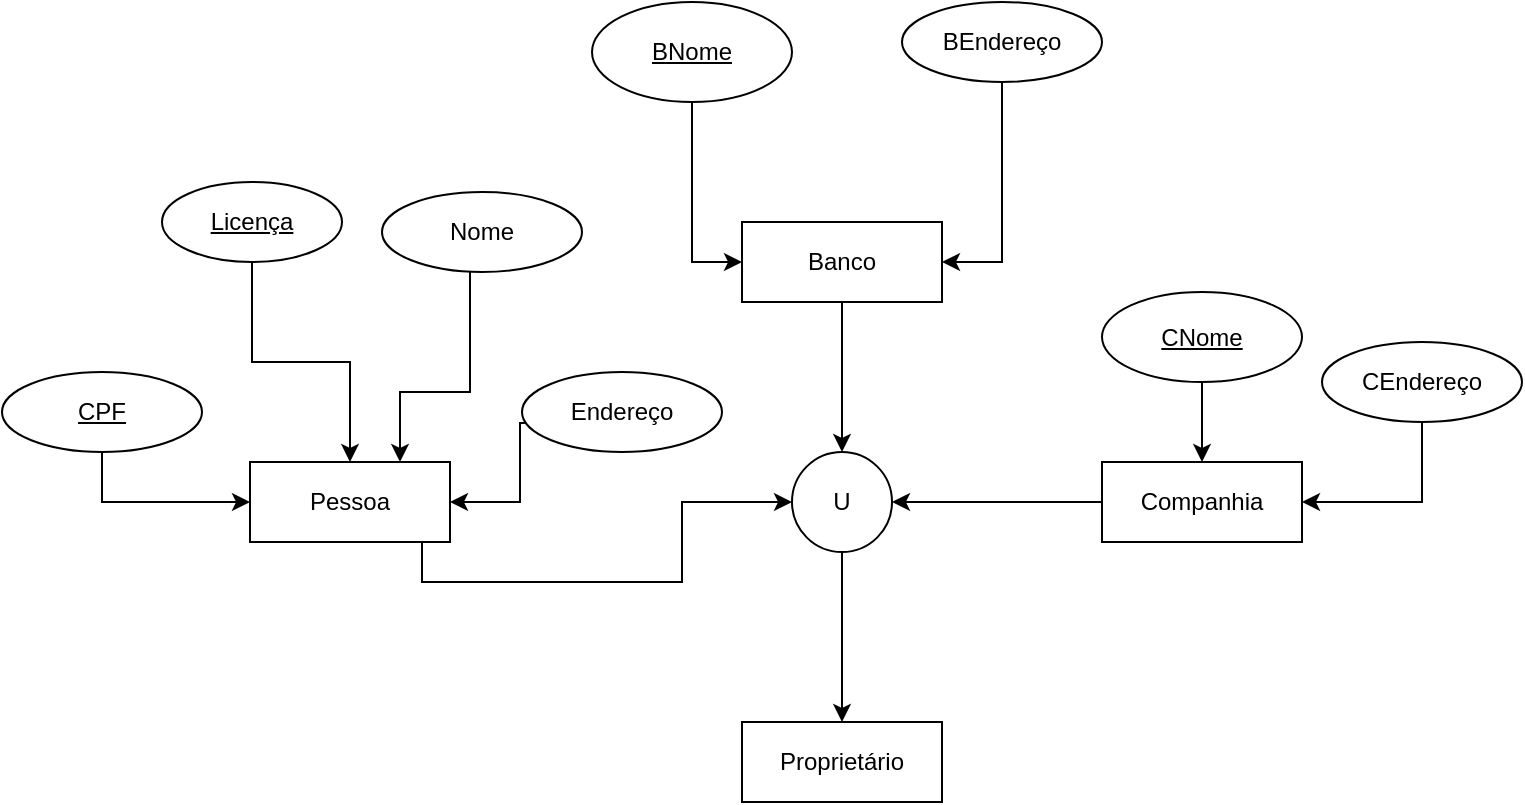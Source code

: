 <mxfile version="20.5.1" type="github">
  <diagram id="C5RBs43oDa-KdzZeNtuy" name="Page-1">
    <mxGraphModel dx="1281" dy="1716" grid="1" gridSize="10" guides="1" tooltips="1" connect="1" arrows="1" fold="1" page="1" pageScale="1" pageWidth="827" pageHeight="1169" math="0" shadow="0">
      <root>
        <mxCell id="WIyWlLk6GJQsqaUBKTNV-0" />
        <mxCell id="WIyWlLk6GJQsqaUBKTNV-1" parent="WIyWlLk6GJQsqaUBKTNV-0" />
        <mxCell id="z8WvfiQYLemXs3qPUtM0-5" style="edgeStyle=orthogonalEdgeStyle;rounded=0;orthogonalLoop=1;jettySize=auto;html=1;exitX=0.5;exitY=1;exitDx=0;exitDy=0;entryX=0;entryY=0.5;entryDx=0;entryDy=0;" edge="1" parent="WIyWlLk6GJQsqaUBKTNV-1" source="z8WvfiQYLemXs3qPUtM0-0" target="z8WvfiQYLemXs3qPUtM0-4">
          <mxGeometry relative="1" as="geometry">
            <Array as="points">
              <mxPoint x="220" y="240" />
              <mxPoint x="350" y="240" />
              <mxPoint x="350" y="200" />
            </Array>
          </mxGeometry>
        </mxCell>
        <mxCell id="z8WvfiQYLemXs3qPUtM0-0" value="&lt;font style=&quot;vertical-align: inherit;&quot;&gt;&lt;font style=&quot;vertical-align: inherit;&quot;&gt;Pessoa&lt;/font&gt;&lt;/font&gt;" style="whiteSpace=wrap;html=1;align=center;" vertex="1" parent="WIyWlLk6GJQsqaUBKTNV-1">
          <mxGeometry x="134" y="180" width="100" height="40" as="geometry" />
        </mxCell>
        <mxCell id="z8WvfiQYLemXs3qPUtM0-7" style="edgeStyle=orthogonalEdgeStyle;rounded=0;orthogonalLoop=1;jettySize=auto;html=1;exitX=0.5;exitY=1;exitDx=0;exitDy=0;entryX=0.5;entryY=0;entryDx=0;entryDy=0;" edge="1" parent="WIyWlLk6GJQsqaUBKTNV-1" source="z8WvfiQYLemXs3qPUtM0-2" target="z8WvfiQYLemXs3qPUtM0-4">
          <mxGeometry relative="1" as="geometry" />
        </mxCell>
        <mxCell id="z8WvfiQYLemXs3qPUtM0-2" value="&lt;font style=&quot;vertical-align: inherit;&quot;&gt;&lt;font style=&quot;vertical-align: inherit;&quot;&gt;&lt;font style=&quot;vertical-align: inherit;&quot;&gt;&lt;font style=&quot;vertical-align: inherit;&quot;&gt;Banco&lt;/font&gt;&lt;/font&gt;&lt;/font&gt;&lt;/font&gt;" style="whiteSpace=wrap;html=1;align=center;" vertex="1" parent="WIyWlLk6GJQsqaUBKTNV-1">
          <mxGeometry x="380" y="60" width="100" height="40" as="geometry" />
        </mxCell>
        <mxCell id="z8WvfiQYLemXs3qPUtM0-6" style="edgeStyle=orthogonalEdgeStyle;rounded=0;orthogonalLoop=1;jettySize=auto;html=1;exitX=0;exitY=0.5;exitDx=0;exitDy=0;" edge="1" parent="WIyWlLk6GJQsqaUBKTNV-1" source="z8WvfiQYLemXs3qPUtM0-3" target="z8WvfiQYLemXs3qPUtM0-4">
          <mxGeometry relative="1" as="geometry" />
        </mxCell>
        <mxCell id="z8WvfiQYLemXs3qPUtM0-3" value="&lt;font style=&quot;vertical-align: inherit;&quot;&gt;&lt;font style=&quot;vertical-align: inherit;&quot;&gt;&lt;font style=&quot;vertical-align: inherit;&quot;&gt;&lt;font style=&quot;vertical-align: inherit;&quot;&gt;Companhia&lt;/font&gt;&lt;/font&gt;&lt;/font&gt;&lt;/font&gt;" style="whiteSpace=wrap;html=1;align=center;" vertex="1" parent="WIyWlLk6GJQsqaUBKTNV-1">
          <mxGeometry x="560" y="180" width="100" height="40" as="geometry" />
        </mxCell>
        <mxCell id="z8WvfiQYLemXs3qPUtM0-10" style="edgeStyle=orthogonalEdgeStyle;rounded=0;orthogonalLoop=1;jettySize=auto;html=1;exitX=0.5;exitY=1;exitDx=0;exitDy=0;entryX=0.5;entryY=0;entryDx=0;entryDy=0;" edge="1" parent="WIyWlLk6GJQsqaUBKTNV-1" source="z8WvfiQYLemXs3qPUtM0-4" target="z8WvfiQYLemXs3qPUtM0-8">
          <mxGeometry relative="1" as="geometry" />
        </mxCell>
        <mxCell id="z8WvfiQYLemXs3qPUtM0-4" value="&lt;font style=&quot;vertical-align: inherit;&quot;&gt;&lt;font style=&quot;vertical-align: inherit;&quot;&gt;U&lt;/font&gt;&lt;/font&gt;" style="ellipse;whiteSpace=wrap;html=1;aspect=fixed;" vertex="1" parent="WIyWlLk6GJQsqaUBKTNV-1">
          <mxGeometry x="405" y="175" width="50" height="50" as="geometry" />
        </mxCell>
        <mxCell id="z8WvfiQYLemXs3qPUtM0-8" value="&lt;font style=&quot;vertical-align: inherit;&quot;&gt;&lt;font style=&quot;vertical-align: inherit;&quot;&gt;&lt;font style=&quot;vertical-align: inherit;&quot;&gt;&lt;font style=&quot;vertical-align: inherit;&quot;&gt;&lt;font style=&quot;vertical-align: inherit;&quot;&gt;&lt;font style=&quot;vertical-align: inherit;&quot;&gt;Proprietário&lt;/font&gt;&lt;/font&gt;&lt;/font&gt;&lt;/font&gt;&lt;/font&gt;&lt;/font&gt;" style="whiteSpace=wrap;html=1;align=center;" vertex="1" parent="WIyWlLk6GJQsqaUBKTNV-1">
          <mxGeometry x="380" y="310" width="100" height="40" as="geometry" />
        </mxCell>
        <mxCell id="z8WvfiQYLemXs3qPUtM0-16" style="edgeStyle=orthogonalEdgeStyle;rounded=0;orthogonalLoop=1;jettySize=auto;html=1;entryX=0.5;entryY=0;entryDx=0;entryDy=0;exitX=0.5;exitY=1;exitDx=0;exitDy=0;" edge="1" parent="WIyWlLk6GJQsqaUBKTNV-1" source="z8WvfiQYLemXs3qPUtM0-11" target="z8WvfiQYLemXs3qPUtM0-0">
          <mxGeometry relative="1" as="geometry">
            <Array as="points">
              <mxPoint x="135" y="130" />
              <mxPoint x="184" y="130" />
            </Array>
          </mxGeometry>
        </mxCell>
        <mxCell id="z8WvfiQYLemXs3qPUtM0-11" value="&lt;font style=&quot;vertical-align: inherit;&quot;&gt;&lt;font style=&quot;vertical-align: inherit;&quot;&gt;Licença&lt;/font&gt;&lt;/font&gt;" style="ellipse;whiteSpace=wrap;html=1;align=center;fontStyle=4;" vertex="1" parent="WIyWlLk6GJQsqaUBKTNV-1">
          <mxGeometry x="90" y="40" width="90" height="40" as="geometry" />
        </mxCell>
        <mxCell id="z8WvfiQYLemXs3qPUtM0-29" style="edgeStyle=orthogonalEdgeStyle;rounded=0;orthogonalLoop=1;jettySize=auto;html=1;exitX=0.5;exitY=1;exitDx=0;exitDy=0;entryX=0;entryY=0.5;entryDx=0;entryDy=0;" edge="1" parent="WIyWlLk6GJQsqaUBKTNV-1" source="z8WvfiQYLemXs3qPUtM0-12" target="z8WvfiQYLemXs3qPUtM0-0">
          <mxGeometry relative="1" as="geometry" />
        </mxCell>
        <mxCell id="z8WvfiQYLemXs3qPUtM0-12" value="&lt;font style=&quot;vertical-align: inherit;&quot;&gt;&lt;font style=&quot;vertical-align: inherit;&quot;&gt;&lt;font style=&quot;vertical-align: inherit;&quot;&gt;&lt;font style=&quot;vertical-align: inherit;&quot;&gt;CPF&lt;/font&gt;&lt;/font&gt;&lt;/font&gt;&lt;/font&gt;" style="ellipse;whiteSpace=wrap;html=1;align=center;fontStyle=4;" vertex="1" parent="WIyWlLk6GJQsqaUBKTNV-1">
          <mxGeometry x="10" y="135" width="100" height="40" as="geometry" />
        </mxCell>
        <mxCell id="z8WvfiQYLemXs3qPUtM0-17" style="edgeStyle=orthogonalEdgeStyle;rounded=0;orthogonalLoop=1;jettySize=auto;html=1;entryX=0.75;entryY=0;entryDx=0;entryDy=0;" edge="1" parent="WIyWlLk6GJQsqaUBKTNV-1" source="z8WvfiQYLemXs3qPUtM0-13" target="z8WvfiQYLemXs3qPUtM0-0">
          <mxGeometry relative="1" as="geometry">
            <Array as="points">
              <mxPoint x="244" y="145" />
              <mxPoint x="209" y="145" />
            </Array>
          </mxGeometry>
        </mxCell>
        <mxCell id="z8WvfiQYLemXs3qPUtM0-13" value="&lt;font style=&quot;vertical-align: inherit;&quot;&gt;&lt;font style=&quot;vertical-align: inherit;&quot;&gt;Nome&lt;/font&gt;&lt;/font&gt;" style="ellipse;whiteSpace=wrap;html=1;align=center;" vertex="1" parent="WIyWlLk6GJQsqaUBKTNV-1">
          <mxGeometry x="200" y="45" width="100" height="40" as="geometry" />
        </mxCell>
        <mxCell id="z8WvfiQYLemXs3qPUtM0-19" style="edgeStyle=orthogonalEdgeStyle;rounded=0;orthogonalLoop=1;jettySize=auto;html=1;exitX=0.5;exitY=1;exitDx=0;exitDy=0;entryX=1;entryY=0.5;entryDx=0;entryDy=0;" edge="1" parent="WIyWlLk6GJQsqaUBKTNV-1" target="z8WvfiQYLemXs3qPUtM0-0">
          <mxGeometry relative="1" as="geometry">
            <mxPoint x="304" y="160" as="sourcePoint" />
          </mxGeometry>
        </mxCell>
        <mxCell id="z8WvfiQYLemXs3qPUtM0-14" value="&lt;font style=&quot;vertical-align: inherit;&quot;&gt;&lt;font style=&quot;vertical-align: inherit;&quot;&gt;&lt;font style=&quot;vertical-align: inherit;&quot;&gt;&lt;font style=&quot;vertical-align: inherit;&quot;&gt;Endereço&lt;/font&gt;&lt;/font&gt;&lt;/font&gt;&lt;/font&gt;" style="ellipse;whiteSpace=wrap;html=1;align=center;" vertex="1" parent="WIyWlLk6GJQsqaUBKTNV-1">
          <mxGeometry x="270" y="135" width="100" height="40" as="geometry" />
        </mxCell>
        <mxCell id="z8WvfiQYLemXs3qPUtM0-22" style="edgeStyle=orthogonalEdgeStyle;rounded=0;orthogonalLoop=1;jettySize=auto;html=1;exitX=0.5;exitY=1;exitDx=0;exitDy=0;entryX=0;entryY=0.5;entryDx=0;entryDy=0;" edge="1" parent="WIyWlLk6GJQsqaUBKTNV-1" source="z8WvfiQYLemXs3qPUtM0-20" target="z8WvfiQYLemXs3qPUtM0-2">
          <mxGeometry relative="1" as="geometry" />
        </mxCell>
        <mxCell id="z8WvfiQYLemXs3qPUtM0-20" value="&lt;font style=&quot;vertical-align: inherit;&quot;&gt;&lt;font style=&quot;vertical-align: inherit;&quot;&gt;&lt;font style=&quot;vertical-align: inherit;&quot;&gt;&lt;font style=&quot;vertical-align: inherit;&quot;&gt;&lt;font style=&quot;vertical-align: inherit;&quot;&gt;&lt;font style=&quot;vertical-align: inherit;&quot;&gt;BNome&lt;/font&gt;&lt;/font&gt;&lt;/font&gt;&lt;/font&gt;&lt;/font&gt;&lt;/font&gt;" style="ellipse;whiteSpace=wrap;html=1;align=center;fontStyle=4;" vertex="1" parent="WIyWlLk6GJQsqaUBKTNV-1">
          <mxGeometry x="305" y="-50" width="100" height="50" as="geometry" />
        </mxCell>
        <mxCell id="z8WvfiQYLemXs3qPUtM0-23" style="edgeStyle=orthogonalEdgeStyle;rounded=0;orthogonalLoop=1;jettySize=auto;html=1;entryX=1;entryY=0.5;entryDx=0;entryDy=0;" edge="1" parent="WIyWlLk6GJQsqaUBKTNV-1" source="z8WvfiQYLemXs3qPUtM0-21" target="z8WvfiQYLemXs3qPUtM0-2">
          <mxGeometry relative="1" as="geometry" />
        </mxCell>
        <mxCell id="z8WvfiQYLemXs3qPUtM0-21" value="&lt;font style=&quot;vertical-align: inherit;&quot;&gt;&lt;font style=&quot;vertical-align: inherit;&quot;&gt;&lt;font style=&quot;vertical-align: inherit;&quot;&gt;&lt;font style=&quot;vertical-align: inherit;&quot;&gt;&lt;font style=&quot;vertical-align: inherit;&quot;&gt;&lt;font style=&quot;vertical-align: inherit;&quot;&gt;BEndereço&lt;/font&gt;&lt;/font&gt;&lt;/font&gt;&lt;/font&gt;&lt;/font&gt;&lt;/font&gt;" style="ellipse;whiteSpace=wrap;html=1;align=center;" vertex="1" parent="WIyWlLk6GJQsqaUBKTNV-1">
          <mxGeometry x="460" y="-50" width="100" height="40" as="geometry" />
        </mxCell>
        <mxCell id="z8WvfiQYLemXs3qPUtM0-28" style="edgeStyle=orthogonalEdgeStyle;rounded=0;orthogonalLoop=1;jettySize=auto;html=1;entryX=1;entryY=0.5;entryDx=0;entryDy=0;" edge="1" parent="WIyWlLk6GJQsqaUBKTNV-1" source="z8WvfiQYLemXs3qPUtM0-24" target="z8WvfiQYLemXs3qPUtM0-3">
          <mxGeometry relative="1" as="geometry">
            <Array as="points">
              <mxPoint x="720" y="150" />
              <mxPoint x="720" y="200" />
            </Array>
          </mxGeometry>
        </mxCell>
        <mxCell id="z8WvfiQYLemXs3qPUtM0-24" value="&lt;font style=&quot;vertical-align: inherit;&quot;&gt;&lt;font style=&quot;vertical-align: inherit;&quot;&gt;&lt;font style=&quot;vertical-align: inherit;&quot;&gt;&lt;font style=&quot;vertical-align: inherit;&quot;&gt;&lt;font style=&quot;vertical-align: inherit;&quot;&gt;&lt;font style=&quot;vertical-align: inherit;&quot;&gt;CEndereço&lt;/font&gt;&lt;/font&gt;&lt;/font&gt;&lt;/font&gt;&lt;/font&gt;&lt;/font&gt;" style="ellipse;whiteSpace=wrap;html=1;align=center;" vertex="1" parent="WIyWlLk6GJQsqaUBKTNV-1">
          <mxGeometry x="670" y="120" width="100" height="40" as="geometry" />
        </mxCell>
        <mxCell id="z8WvfiQYLemXs3qPUtM0-26" style="edgeStyle=orthogonalEdgeStyle;rounded=0;orthogonalLoop=1;jettySize=auto;html=1;entryX=0.5;entryY=0;entryDx=0;entryDy=0;" edge="1" parent="WIyWlLk6GJQsqaUBKTNV-1" source="z8WvfiQYLemXs3qPUtM0-25" target="z8WvfiQYLemXs3qPUtM0-3">
          <mxGeometry relative="1" as="geometry" />
        </mxCell>
        <mxCell id="z8WvfiQYLemXs3qPUtM0-25" value="&lt;font style=&quot;vertical-align: inherit;&quot;&gt;&lt;font style=&quot;vertical-align: inherit;&quot;&gt;&lt;font style=&quot;vertical-align: inherit;&quot;&gt;&lt;font style=&quot;vertical-align: inherit;&quot;&gt;&lt;font style=&quot;vertical-align: inherit;&quot;&gt;&lt;font style=&quot;vertical-align: inherit;&quot;&gt;CNome&lt;/font&gt;&lt;/font&gt;&lt;/font&gt;&lt;/font&gt;&lt;/font&gt;&lt;/font&gt;" style="ellipse;whiteSpace=wrap;html=1;align=center;fontStyle=4;" vertex="1" parent="WIyWlLk6GJQsqaUBKTNV-1">
          <mxGeometry x="560" y="95" width="100" height="45" as="geometry" />
        </mxCell>
      </root>
    </mxGraphModel>
  </diagram>
</mxfile>
